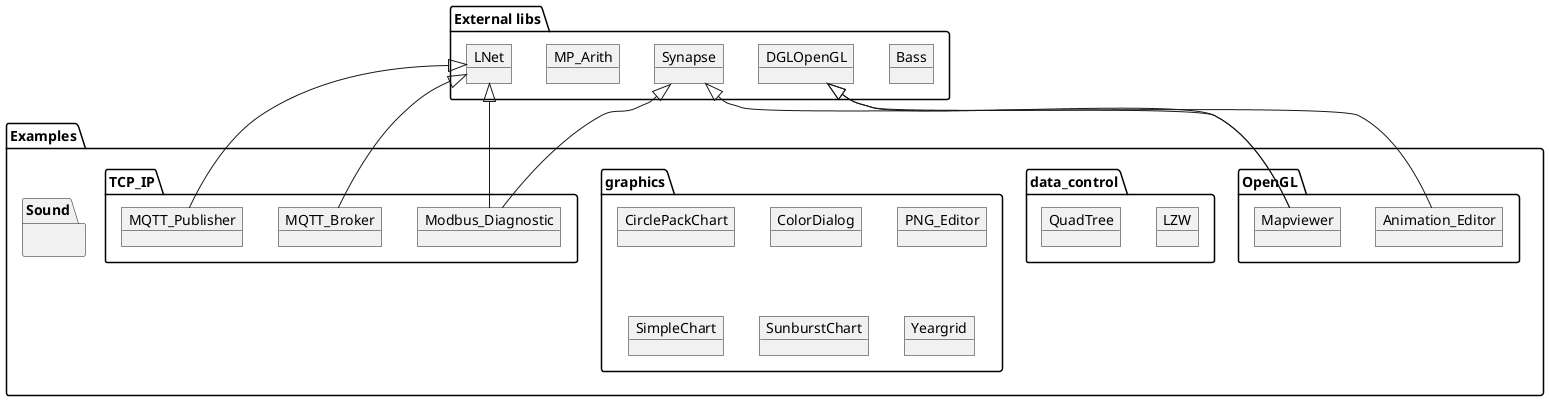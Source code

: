 'Convert to Image using: https://plantuml.com/de/
@startuml

package "Examples" {
  package "OpenGL" {
   object Animation_Editor
   object Mapviewer
  }
  package "data_control" {
    object LZW
    object QuadTree
  }
  package "graphics" {
   object CirclePackChart
   object ColorDialog
   object PNG_Editor
   object SimpleChart
   object SunburstChart
   object Yeargrid
  }
  package "TCP_IP" {
   object Modbus_Diagnostic
   object MQTT_Broker
   object MQTT_Publisher
  }
  package "Sound" {
   
  }
}

package "External libs" 
{
  object Bass
  object DGLOpenGL
  object LNet 
  object MP_Arith
  object Synapse

  Synapse <|-- Mapviewer 
  DGLOpenGL <|-- Mapviewer 
  DGLOpenGL <|-- Animation_Editor 
  Synapse <|-- Modbus_Diagnostic
  LNet <|-- Modbus_Diagnostic
  LNet <|-- MQTT_Publisher
  LNet <|-- MQTT_Broker
}

@enduml
